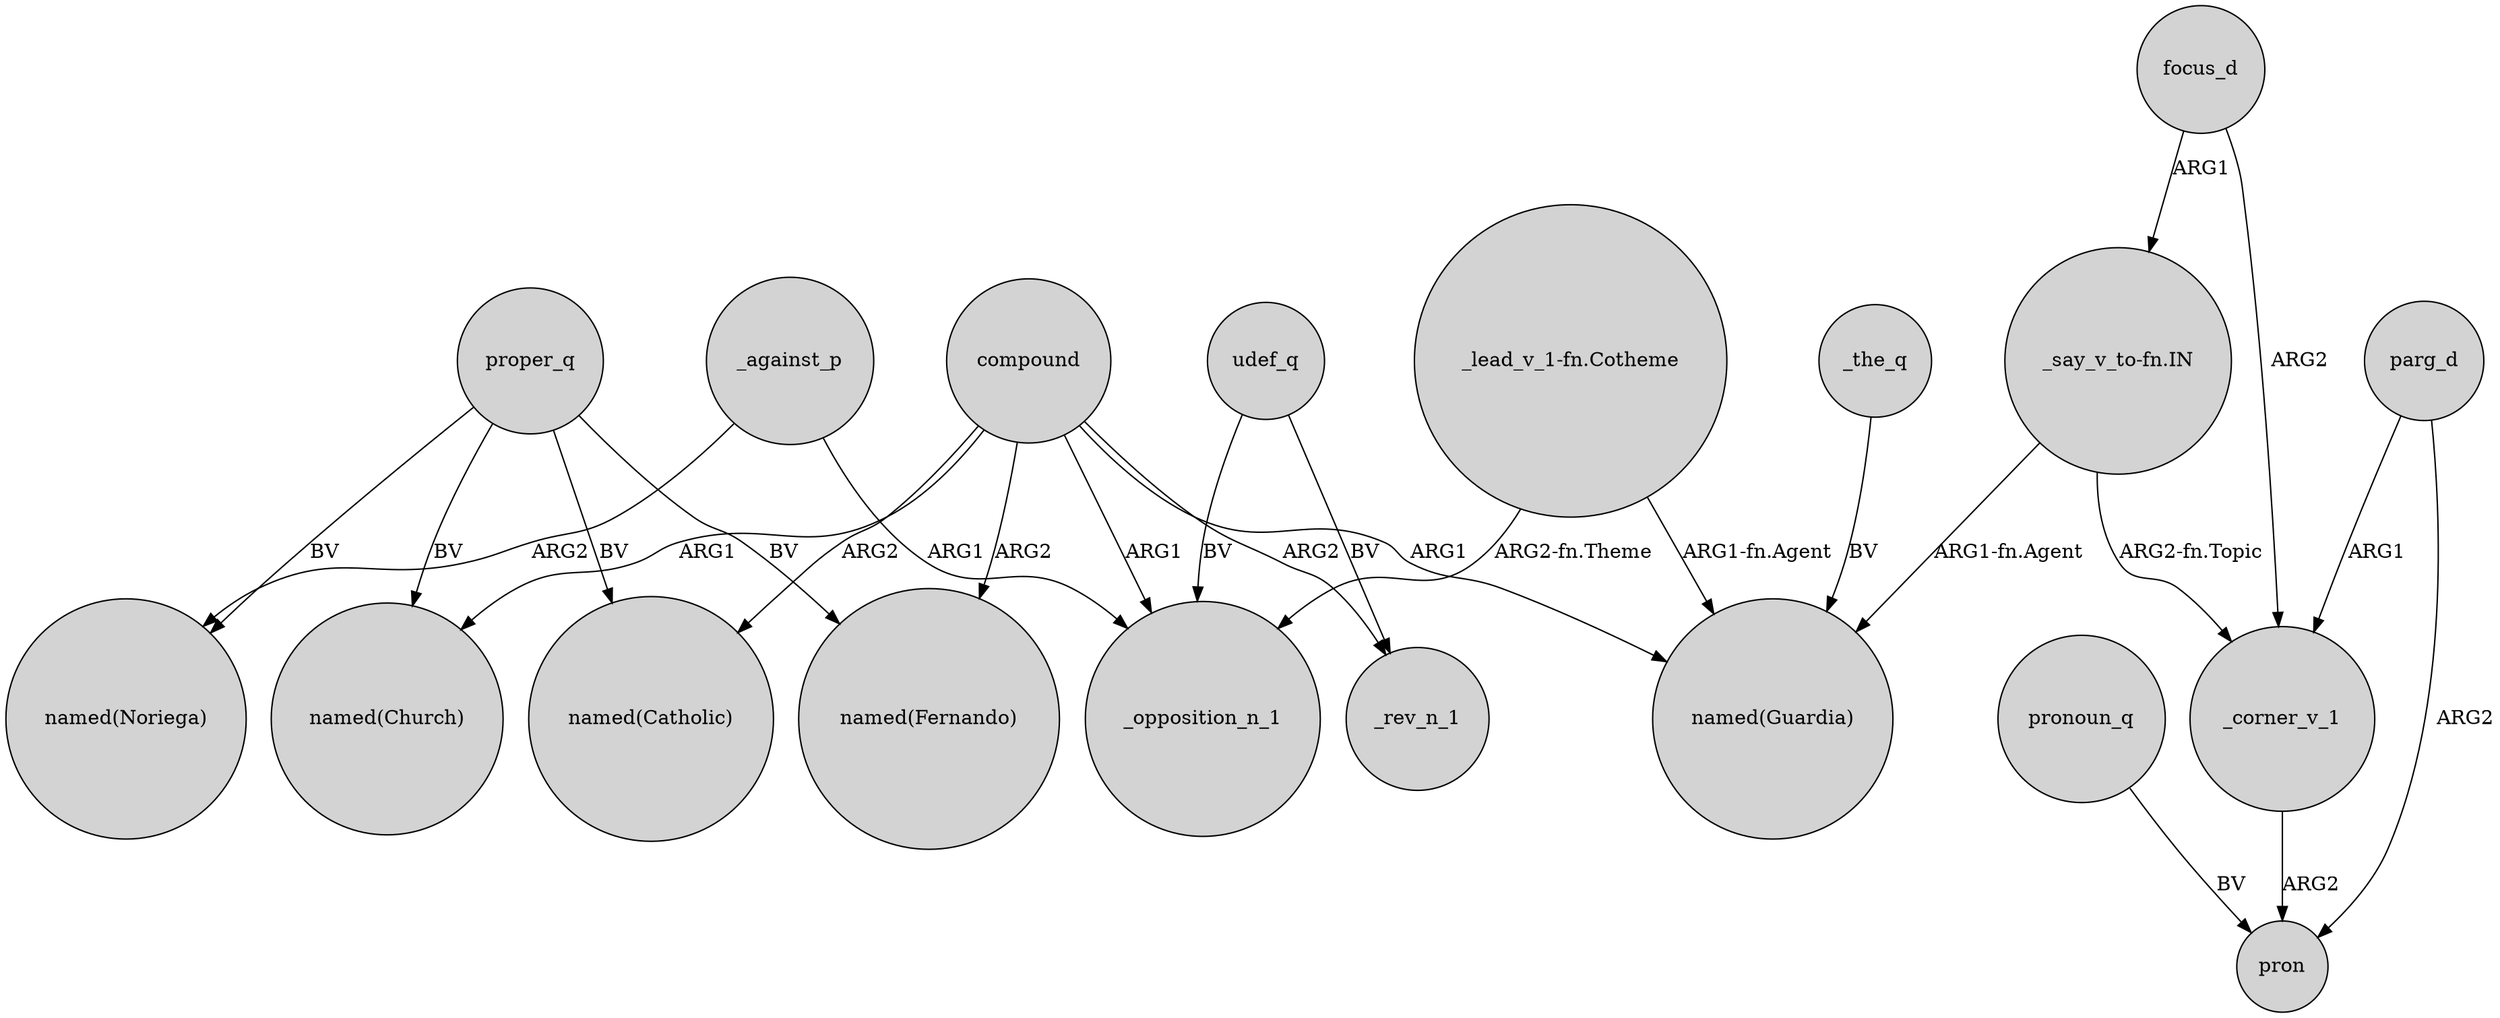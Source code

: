 digraph {
	node [shape=circle style=filled]
	compound -> "named(Church)" [label=ARG1]
	proper_q -> "named(Church)" [label=BV]
	_corner_v_1 -> pron [label=ARG2]
	compound -> "named(Catholic)" [label=ARG2]
	"_lead_v_1-fn.Cotheme" -> "named(Guardia)" [label="ARG1-fn.Agent"]
	compound -> _opposition_n_1 [label=ARG1]
	_the_q -> "named(Guardia)" [label=BV]
	proper_q -> "named(Catholic)" [label=BV]
	udef_q -> _rev_n_1 [label=BV]
	focus_d -> _corner_v_1 [label=ARG2]
	compound -> _rev_n_1 [label=ARG2]
	proper_q -> "named(Noriega)" [label=BV]
	"_say_v_to-fn.IN" -> "named(Guardia)" [label="ARG1-fn.Agent"]
	parg_d -> pron [label=ARG2]
	compound -> "named(Fernando)" [label=ARG2]
	pronoun_q -> pron [label=BV]
	_against_p -> _opposition_n_1 [label=ARG1]
	_against_p -> "named(Noriega)" [label=ARG2]
	"_say_v_to-fn.IN" -> _corner_v_1 [label="ARG2-fn.Topic"]
	compound -> "named(Guardia)" [label=ARG1]
	proper_q -> "named(Fernando)" [label=BV]
	udef_q -> _opposition_n_1 [label=BV]
	parg_d -> _corner_v_1 [label=ARG1]
	focus_d -> "_say_v_to-fn.IN" [label=ARG1]
	"_lead_v_1-fn.Cotheme" -> _opposition_n_1 [label="ARG2-fn.Theme"]
}

